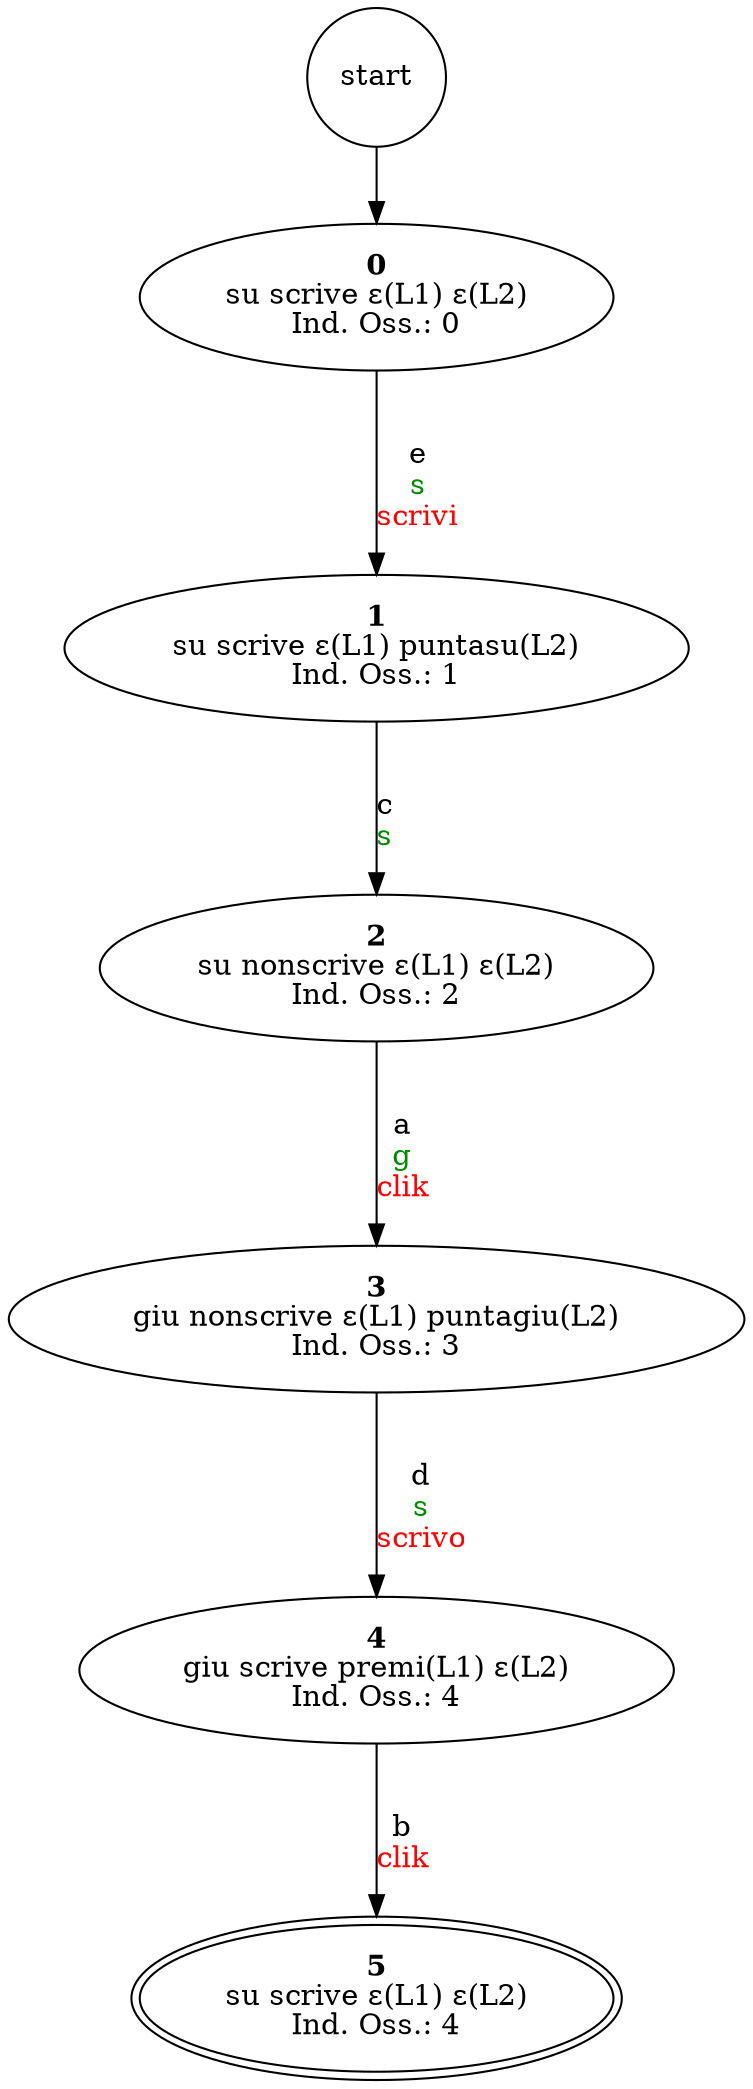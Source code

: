 digraph SpazioComportamentale {
    // ARCHI
    start	->	n0
	n0	->	n1 [label=<<br/>e<br/><font color="green4">s</font><br/><font color="red">scrivi</font>>]
	n1	->	n2 [label=<<br/>c<br/><font color="green4">s</font>>]
	n2	->	n3 [label=<<br/>a<br/><font color="green4">g</font><br/><font color="red">clik</font>>]
	n3	->	n4 [label=<<br/>d<br/><font color="green4">s</font><br/><font color="red">scrivo</font>>]
	n4	->	n5 [label=<<br/>b<br/><font color="red">clik</font>>]

    // NODI
    start[shape="circle"]
	n0 [label=<<b>0</b><br/>su scrive ε(L1) ε(L2)<br/>Ind. Oss.: 0>]
	n1 [label=<<b>1</b><br/>su scrive ε(L1) puntasu(L2)<br/>Ind. Oss.: 1>]
	n2 [label=<<b>2</b><br/>su nonscrive ε(L1) ε(L2)<br/>Ind. Oss.: 2>]
	n3 [label=<<b>3</b><br/>giu nonscrive ε(L1) puntagiu(L2)<br/>Ind. Oss.: 3>]
	n4 [label=<<b>4</b><br/>giu scrive premi(L1) ε(L2)<br/>Ind. Oss.: 4>]
	n5 [label=<<b>5</b><br/>su scrive ε(L1) ε(L2)<br/>Ind. Oss.: 4> peripheries=2]
}
